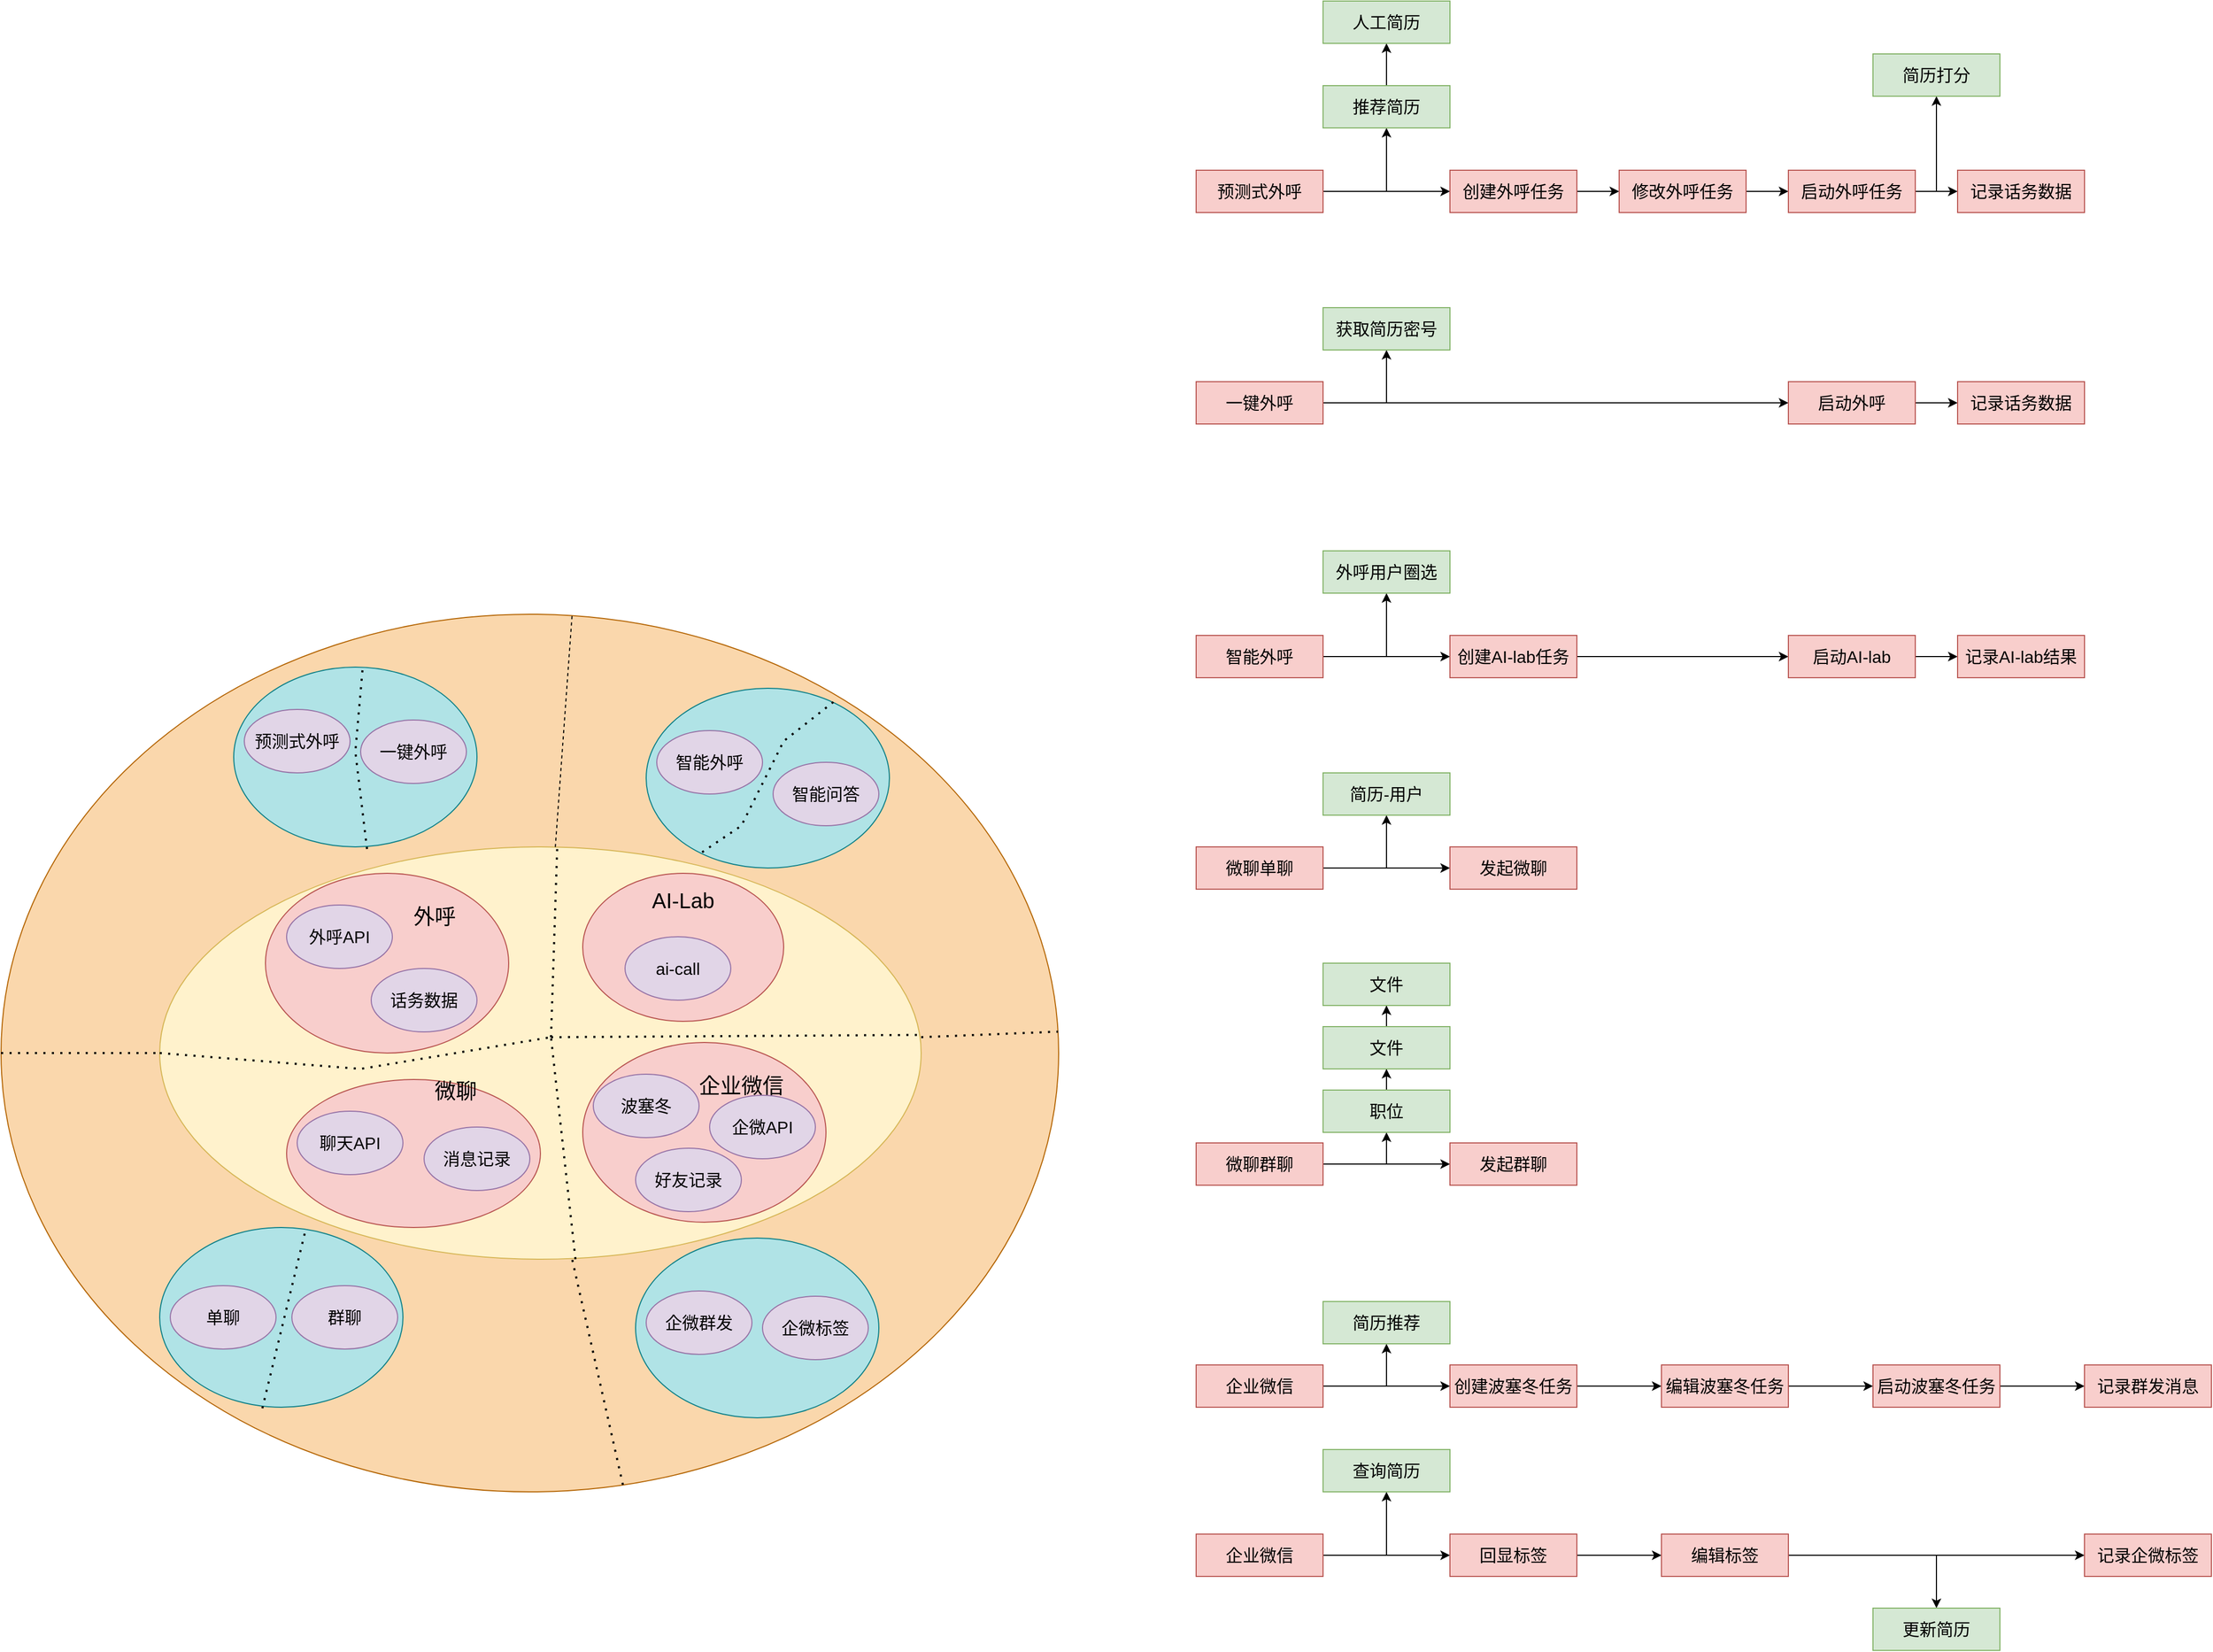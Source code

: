 <mxfile version="21.3.2" type="github">
  <diagram name="第 1 页" id="KPdWBSgJGvTVy5CmeSln">
    <mxGraphModel dx="3034" dy="1596" grid="1" gridSize="10" guides="1" tooltips="1" connect="1" arrows="1" fold="1" page="0" pageScale="1" pageWidth="827" pageHeight="1169" math="0" shadow="0">
      <root>
        <mxCell id="0" />
        <mxCell id="1" parent="0" />
        <mxCell id="WN0TrOZoKTcmKVf8WNJ2-1" value="" style="ellipse;whiteSpace=wrap;html=1;fillColor=#fad7ac;strokeColor=#b46504;" vertex="1" parent="1">
          <mxGeometry x="-1490" y="-60" width="1000" height="830" as="geometry" />
        </mxCell>
        <mxCell id="WN0TrOZoKTcmKVf8WNJ2-119" value="" style="ellipse;whiteSpace=wrap;html=1;fillColor=#fff2cc;strokeColor=#d6b656;" vertex="1" parent="1">
          <mxGeometry x="-1340" y="160" width="720" height="390" as="geometry" />
        </mxCell>
        <mxCell id="WN0TrOZoKTcmKVf8WNJ2-8" value="" style="edgeStyle=orthogonalEdgeStyle;rounded=0;orthogonalLoop=1;jettySize=auto;html=1;" edge="1" parent="1" source="WN0TrOZoKTcmKVf8WNJ2-4" target="WN0TrOZoKTcmKVf8WNJ2-7">
          <mxGeometry relative="1" as="geometry" />
        </mxCell>
        <mxCell id="WN0TrOZoKTcmKVf8WNJ2-28" style="edgeStyle=orthogonalEdgeStyle;rounded=0;orthogonalLoop=1;jettySize=auto;html=1;entryX=0.5;entryY=1;entryDx=0;entryDy=0;" edge="1" parent="1" source="WN0TrOZoKTcmKVf8WNJ2-4" target="WN0TrOZoKTcmKVf8WNJ2-27">
          <mxGeometry relative="1" as="geometry">
            <Array as="points">
              <mxPoint x="-180" y="-460" />
            </Array>
          </mxGeometry>
        </mxCell>
        <mxCell id="WN0TrOZoKTcmKVf8WNJ2-4" value="预测式外呼" style="rounded=0;whiteSpace=wrap;html=1;fontSize=16;fillColor=#f8cecc;strokeColor=#b85450;" vertex="1" parent="1">
          <mxGeometry x="-360" y="-480" width="120" height="40" as="geometry" />
        </mxCell>
        <mxCell id="WN0TrOZoKTcmKVf8WNJ2-33" value="" style="edgeStyle=orthogonalEdgeStyle;rounded=0;orthogonalLoop=1;jettySize=auto;html=1;" edge="1" parent="1" source="WN0TrOZoKTcmKVf8WNJ2-5" target="WN0TrOZoKTcmKVf8WNJ2-32">
          <mxGeometry relative="1" as="geometry">
            <Array as="points">
              <mxPoint x="-180" y="-260" />
            </Array>
          </mxGeometry>
        </mxCell>
        <mxCell id="WN0TrOZoKTcmKVf8WNJ2-34" style="edgeStyle=orthogonalEdgeStyle;rounded=0;orthogonalLoop=1;jettySize=auto;html=1;entryX=0;entryY=0.5;entryDx=0;entryDy=0;" edge="1" parent="1" source="WN0TrOZoKTcmKVf8WNJ2-5" target="WN0TrOZoKTcmKVf8WNJ2-17">
          <mxGeometry relative="1" as="geometry" />
        </mxCell>
        <mxCell id="WN0TrOZoKTcmKVf8WNJ2-5" value="一键外呼" style="rounded=0;whiteSpace=wrap;html=1;fontSize=16;fillColor=#f8cecc;strokeColor=#b85450;" vertex="1" parent="1">
          <mxGeometry x="-360" y="-280" width="120" height="40" as="geometry" />
        </mxCell>
        <mxCell id="WN0TrOZoKTcmKVf8WNJ2-22" value="" style="edgeStyle=orthogonalEdgeStyle;rounded=0;orthogonalLoop=1;jettySize=auto;html=1;" edge="1" parent="1" source="WN0TrOZoKTcmKVf8WNJ2-6" target="WN0TrOZoKTcmKVf8WNJ2-21">
          <mxGeometry relative="1" as="geometry" />
        </mxCell>
        <mxCell id="WN0TrOZoKTcmKVf8WNJ2-39" value="" style="edgeStyle=orthogonalEdgeStyle;rounded=0;orthogonalLoop=1;jettySize=auto;html=1;" edge="1" parent="1" source="WN0TrOZoKTcmKVf8WNJ2-6" target="WN0TrOZoKTcmKVf8WNJ2-38">
          <mxGeometry relative="1" as="geometry">
            <Array as="points">
              <mxPoint x="-180" y="-20" />
            </Array>
          </mxGeometry>
        </mxCell>
        <mxCell id="WN0TrOZoKTcmKVf8WNJ2-6" value="智能外呼" style="rounded=0;whiteSpace=wrap;html=1;fontSize=16;fillColor=#f8cecc;strokeColor=#b85450;" vertex="1" parent="1">
          <mxGeometry x="-360" y="-40" width="120" height="40" as="geometry" />
        </mxCell>
        <mxCell id="WN0TrOZoKTcmKVf8WNJ2-10" value="" style="edgeStyle=orthogonalEdgeStyle;rounded=0;orthogonalLoop=1;jettySize=auto;html=1;" edge="1" parent="1" source="WN0TrOZoKTcmKVf8WNJ2-7" target="WN0TrOZoKTcmKVf8WNJ2-9">
          <mxGeometry relative="1" as="geometry" />
        </mxCell>
        <mxCell id="WN0TrOZoKTcmKVf8WNJ2-7" value="创建外呼任务" style="rounded=0;whiteSpace=wrap;html=1;fontSize=16;fillColor=#f8cecc;strokeColor=#b85450;" vertex="1" parent="1">
          <mxGeometry x="-120" y="-480" width="120" height="40" as="geometry" />
        </mxCell>
        <mxCell id="WN0TrOZoKTcmKVf8WNJ2-12" value="" style="edgeStyle=orthogonalEdgeStyle;rounded=0;orthogonalLoop=1;jettySize=auto;html=1;" edge="1" parent="1" source="WN0TrOZoKTcmKVf8WNJ2-9" target="WN0TrOZoKTcmKVf8WNJ2-11">
          <mxGeometry relative="1" as="geometry" />
        </mxCell>
        <mxCell id="WN0TrOZoKTcmKVf8WNJ2-9" value="修改外呼任务" style="rounded=0;whiteSpace=wrap;html=1;fontSize=16;fillColor=#f8cecc;strokeColor=#b85450;" vertex="1" parent="1">
          <mxGeometry x="40" y="-480" width="120" height="40" as="geometry" />
        </mxCell>
        <mxCell id="WN0TrOZoKTcmKVf8WNJ2-14" value="" style="edgeStyle=orthogonalEdgeStyle;rounded=0;orthogonalLoop=1;jettySize=auto;html=1;" edge="1" parent="1" source="WN0TrOZoKTcmKVf8WNJ2-11" target="WN0TrOZoKTcmKVf8WNJ2-13">
          <mxGeometry relative="1" as="geometry" />
        </mxCell>
        <mxCell id="WN0TrOZoKTcmKVf8WNJ2-41" value="" style="edgeStyle=orthogonalEdgeStyle;rounded=0;orthogonalLoop=1;jettySize=auto;html=1;" edge="1" parent="1" source="WN0TrOZoKTcmKVf8WNJ2-11" target="WN0TrOZoKTcmKVf8WNJ2-40">
          <mxGeometry relative="1" as="geometry">
            <Array as="points">
              <mxPoint x="340" y="-460" />
            </Array>
          </mxGeometry>
        </mxCell>
        <mxCell id="WN0TrOZoKTcmKVf8WNJ2-11" value="启动外呼任务" style="rounded=0;whiteSpace=wrap;html=1;fontSize=16;fillColor=#f8cecc;strokeColor=#b85450;" vertex="1" parent="1">
          <mxGeometry x="200" y="-480" width="120" height="40" as="geometry" />
        </mxCell>
        <mxCell id="WN0TrOZoKTcmKVf8WNJ2-13" value="记录话务数据" style="rounded=0;whiteSpace=wrap;html=1;fontSize=16;fillColor=#f8cecc;strokeColor=#b85450;" vertex="1" parent="1">
          <mxGeometry x="360" y="-480" width="120" height="40" as="geometry" />
        </mxCell>
        <mxCell id="WN0TrOZoKTcmKVf8WNJ2-20" value="" style="edgeStyle=orthogonalEdgeStyle;rounded=0;orthogonalLoop=1;jettySize=auto;html=1;" edge="1" parent="1" source="WN0TrOZoKTcmKVf8WNJ2-17" target="WN0TrOZoKTcmKVf8WNJ2-19">
          <mxGeometry relative="1" as="geometry" />
        </mxCell>
        <mxCell id="WN0TrOZoKTcmKVf8WNJ2-17" value="启动外呼" style="rounded=0;whiteSpace=wrap;html=1;fontSize=16;fillColor=#f8cecc;strokeColor=#b85450;" vertex="1" parent="1">
          <mxGeometry x="200" y="-280" width="120" height="40" as="geometry" />
        </mxCell>
        <mxCell id="WN0TrOZoKTcmKVf8WNJ2-19" value="记录话务数据" style="rounded=0;whiteSpace=wrap;html=1;fontSize=16;fillColor=#f8cecc;strokeColor=#b85450;" vertex="1" parent="1">
          <mxGeometry x="360" y="-280" width="120" height="40" as="geometry" />
        </mxCell>
        <mxCell id="WN0TrOZoKTcmKVf8WNJ2-24" value="" style="edgeStyle=orthogonalEdgeStyle;rounded=0;orthogonalLoop=1;jettySize=auto;html=1;" edge="1" parent="1" source="WN0TrOZoKTcmKVf8WNJ2-21" target="WN0TrOZoKTcmKVf8WNJ2-23">
          <mxGeometry relative="1" as="geometry" />
        </mxCell>
        <mxCell id="WN0TrOZoKTcmKVf8WNJ2-21" value="创建AI-lab任务" style="rounded=0;whiteSpace=wrap;html=1;fontSize=16;fillColor=#f8cecc;strokeColor=#b85450;" vertex="1" parent="1">
          <mxGeometry x="-120" y="-40" width="120" height="40" as="geometry" />
        </mxCell>
        <mxCell id="WN0TrOZoKTcmKVf8WNJ2-26" value="" style="edgeStyle=orthogonalEdgeStyle;rounded=0;orthogonalLoop=1;jettySize=auto;html=1;" edge="1" parent="1" source="WN0TrOZoKTcmKVf8WNJ2-23" target="WN0TrOZoKTcmKVf8WNJ2-25">
          <mxGeometry relative="1" as="geometry" />
        </mxCell>
        <mxCell id="WN0TrOZoKTcmKVf8WNJ2-23" value="启动AI-lab" style="rounded=0;whiteSpace=wrap;html=1;fontSize=16;fillColor=#f8cecc;strokeColor=#b85450;" vertex="1" parent="1">
          <mxGeometry x="200" y="-40" width="120" height="40" as="geometry" />
        </mxCell>
        <mxCell id="WN0TrOZoKTcmKVf8WNJ2-25" value="记录AI-lab结果" style="rounded=0;whiteSpace=wrap;html=1;fontSize=16;fillColor=#f8cecc;strokeColor=#b85450;" vertex="1" parent="1">
          <mxGeometry x="360" y="-40" width="120" height="40" as="geometry" />
        </mxCell>
        <mxCell id="WN0TrOZoKTcmKVf8WNJ2-31" value="" style="edgeStyle=orthogonalEdgeStyle;rounded=0;orthogonalLoop=1;jettySize=auto;html=1;" edge="1" parent="1" source="WN0TrOZoKTcmKVf8WNJ2-27" target="WN0TrOZoKTcmKVf8WNJ2-30">
          <mxGeometry relative="1" as="geometry" />
        </mxCell>
        <mxCell id="WN0TrOZoKTcmKVf8WNJ2-27" value="推荐简历" style="rounded=0;whiteSpace=wrap;html=1;fontSize=16;fillColor=#d5e8d4;strokeColor=#82b366;" vertex="1" parent="1">
          <mxGeometry x="-240" y="-560" width="120" height="40" as="geometry" />
        </mxCell>
        <mxCell id="WN0TrOZoKTcmKVf8WNJ2-30" value="人工简历" style="rounded=0;whiteSpace=wrap;html=1;fontSize=16;fillColor=#d5e8d4;strokeColor=#82b366;" vertex="1" parent="1">
          <mxGeometry x="-240" y="-640" width="120" height="40" as="geometry" />
        </mxCell>
        <mxCell id="WN0TrOZoKTcmKVf8WNJ2-32" value="获取简历密号" style="rounded=0;whiteSpace=wrap;html=1;fontSize=16;fillColor=#d5e8d4;strokeColor=#82b366;" vertex="1" parent="1">
          <mxGeometry x="-240" y="-350" width="120" height="40" as="geometry" />
        </mxCell>
        <mxCell id="WN0TrOZoKTcmKVf8WNJ2-38" value="外呼用户圈选" style="rounded=0;whiteSpace=wrap;html=1;fontSize=16;fillColor=#d5e8d4;strokeColor=#82b366;" vertex="1" parent="1">
          <mxGeometry x="-240" y="-120" width="120" height="40" as="geometry" />
        </mxCell>
        <mxCell id="WN0TrOZoKTcmKVf8WNJ2-40" value="简历打分" style="rounded=0;whiteSpace=wrap;html=1;fontSize=16;fillColor=#d5e8d4;strokeColor=#82b366;" vertex="1" parent="1">
          <mxGeometry x="280" y="-590" width="120" height="40" as="geometry" />
        </mxCell>
        <mxCell id="WN0TrOZoKTcmKVf8WNJ2-45" value="" style="ellipse;whiteSpace=wrap;html=1;fillColor=#b0e3e6;strokeColor=#0e8088;" vertex="1" parent="1">
          <mxGeometry x="-1270" y="-10" width="230" height="170" as="geometry" />
        </mxCell>
        <mxCell id="WN0TrOZoKTcmKVf8WNJ2-46" value="预测式外呼" style="ellipse;whiteSpace=wrap;html=1;fontSize=16;fillColor=#e1d5e7;strokeColor=#9673a6;" vertex="1" parent="1">
          <mxGeometry x="-1260" y="30" width="100" height="60" as="geometry" />
        </mxCell>
        <mxCell id="WN0TrOZoKTcmKVf8WNJ2-48" value="一键外呼" style="ellipse;whiteSpace=wrap;html=1;fontSize=16;fillColor=#e1d5e7;strokeColor=#9673a6;" vertex="1" parent="1">
          <mxGeometry x="-1150" y="40" width="100" height="60" as="geometry" />
        </mxCell>
        <mxCell id="WN0TrOZoKTcmKVf8WNJ2-50" value="" style="ellipse;whiteSpace=wrap;html=1;fillColor=#b0e3e6;strokeColor=#0e8088;" vertex="1" parent="1">
          <mxGeometry x="-880" y="10" width="230" height="170" as="geometry" />
        </mxCell>
        <mxCell id="WN0TrOZoKTcmKVf8WNJ2-51" value="智能外呼" style="ellipse;whiteSpace=wrap;html=1;fontSize=16;fillColor=#e1d5e7;strokeColor=#9673a6;" vertex="1" parent="1">
          <mxGeometry x="-870" y="50" width="100" height="60" as="geometry" />
        </mxCell>
        <mxCell id="WN0TrOZoKTcmKVf8WNJ2-52" value="" style="ellipse;whiteSpace=wrap;html=1;fillColor=#f8cecc;strokeColor=#b85450;" vertex="1" parent="1">
          <mxGeometry x="-1240" y="185" width="230" height="170" as="geometry" />
        </mxCell>
        <mxCell id="WN0TrOZoKTcmKVf8WNJ2-53" value="外呼API" style="ellipse;whiteSpace=wrap;html=1;fontSize=16;fillColor=#e1d5e7;strokeColor=#9673a6;" vertex="1" parent="1">
          <mxGeometry x="-1220" y="215" width="100" height="60" as="geometry" />
        </mxCell>
        <mxCell id="WN0TrOZoKTcmKVf8WNJ2-54" value="话务数据" style="ellipse;whiteSpace=wrap;html=1;fontSize=16;fillColor=#e1d5e7;strokeColor=#9673a6;" vertex="1" parent="1">
          <mxGeometry x="-1140" y="275" width="100" height="60" as="geometry" />
        </mxCell>
        <mxCell id="WN0TrOZoKTcmKVf8WNJ2-55" value="" style="ellipse;whiteSpace=wrap;html=1;fillColor=#f8cecc;strokeColor=#b85450;" vertex="1" parent="1">
          <mxGeometry x="-940" y="185" width="190" height="140" as="geometry" />
        </mxCell>
        <mxCell id="WN0TrOZoKTcmKVf8WNJ2-56" value="ai-call" style="ellipse;whiteSpace=wrap;html=1;fontSize=16;fillColor=#e1d5e7;strokeColor=#9673a6;" vertex="1" parent="1">
          <mxGeometry x="-900" y="245" width="100" height="60" as="geometry" />
        </mxCell>
        <mxCell id="WN0TrOZoKTcmKVf8WNJ2-57" value="外呼" style="text;html=1;strokeColor=none;fillColor=none;align=center;verticalAlign=middle;whiteSpace=wrap;rounded=0;fontSize=20;" vertex="1" parent="1">
          <mxGeometry x="-1110" y="205" width="60" height="40" as="geometry" />
        </mxCell>
        <mxCell id="WN0TrOZoKTcmKVf8WNJ2-58" value="AI-Lab&lt;br&gt;" style="text;html=1;strokeColor=none;fillColor=none;align=center;verticalAlign=middle;whiteSpace=wrap;rounded=0;fontSize=20;" vertex="1" parent="1">
          <mxGeometry x="-890" y="195" width="90" height="30" as="geometry" />
        </mxCell>
        <mxCell id="WN0TrOZoKTcmKVf8WNJ2-59" value="智能问答" style="ellipse;whiteSpace=wrap;html=1;fontSize=16;fillColor=#e1d5e7;strokeColor=#9673a6;" vertex="1" parent="1">
          <mxGeometry x="-760" y="80" width="100" height="60" as="geometry" />
        </mxCell>
        <mxCell id="WN0TrOZoKTcmKVf8WNJ2-60" value="" style="endArrow=none;dashed=1;html=1;dashPattern=1 3;strokeWidth=2;rounded=0;entryX=0.77;entryY=0.076;entryDx=0;entryDy=0;entryPerimeter=0;exitX=0.23;exitY=0.912;exitDx=0;exitDy=0;exitPerimeter=0;" edge="1" parent="1" source="WN0TrOZoKTcmKVf8WNJ2-50" target="WN0TrOZoKTcmKVf8WNJ2-50">
          <mxGeometry width="50" height="50" relative="1" as="geometry">
            <mxPoint x="-790" y="120" as="sourcePoint" />
            <mxPoint x="-740" y="70" as="targetPoint" />
            <Array as="points">
              <mxPoint x="-790" y="140" />
              <mxPoint x="-750" y="60" />
            </Array>
          </mxGeometry>
        </mxCell>
        <mxCell id="WN0TrOZoKTcmKVf8WNJ2-61" value="" style="endArrow=none;dashed=1;html=1;dashPattern=1 3;strokeWidth=2;rounded=0;entryX=0.53;entryY=0.006;entryDx=0;entryDy=0;entryPerimeter=0;exitX=0.548;exitY=1.012;exitDx=0;exitDy=0;exitPerimeter=0;" edge="1" parent="1" source="WN0TrOZoKTcmKVf8WNJ2-45" target="WN0TrOZoKTcmKVf8WNJ2-45">
          <mxGeometry width="50" height="50" relative="1" as="geometry">
            <mxPoint x="-1180" y="90" as="sourcePoint" />
            <mxPoint x="-1130" y="40" as="targetPoint" />
            <Array as="points">
              <mxPoint x="-1155" y="70" />
            </Array>
          </mxGeometry>
        </mxCell>
        <mxCell id="WN0TrOZoKTcmKVf8WNJ2-64" value="" style="edgeStyle=orthogonalEdgeStyle;rounded=0;orthogonalLoop=1;jettySize=auto;html=1;" edge="1" parent="1" source="WN0TrOZoKTcmKVf8WNJ2-62" target="WN0TrOZoKTcmKVf8WNJ2-63">
          <mxGeometry relative="1" as="geometry" />
        </mxCell>
        <mxCell id="WN0TrOZoKTcmKVf8WNJ2-67" value="" style="edgeStyle=orthogonalEdgeStyle;rounded=0;orthogonalLoop=1;jettySize=auto;html=1;" edge="1" parent="1" source="WN0TrOZoKTcmKVf8WNJ2-62" target="WN0TrOZoKTcmKVf8WNJ2-66">
          <mxGeometry relative="1" as="geometry">
            <Array as="points">
              <mxPoint x="-180" y="180" />
            </Array>
          </mxGeometry>
        </mxCell>
        <mxCell id="WN0TrOZoKTcmKVf8WNJ2-62" value="微聊单聊" style="rounded=0;whiteSpace=wrap;html=1;fontSize=16;fillColor=#f8cecc;strokeColor=#b85450;" vertex="1" parent="1">
          <mxGeometry x="-360" y="160" width="120" height="40" as="geometry" />
        </mxCell>
        <mxCell id="WN0TrOZoKTcmKVf8WNJ2-63" value="发起微聊" style="rounded=0;whiteSpace=wrap;html=1;fontSize=16;fillColor=#f8cecc;strokeColor=#b85450;" vertex="1" parent="1">
          <mxGeometry x="-120" y="160" width="120" height="40" as="geometry" />
        </mxCell>
        <mxCell id="WN0TrOZoKTcmKVf8WNJ2-66" value="简历-用户" style="rounded=0;whiteSpace=wrap;html=1;fontSize=16;fillColor=#d5e8d4;strokeColor=#82b366;" vertex="1" parent="1">
          <mxGeometry x="-240" y="90" width="120" height="40" as="geometry" />
        </mxCell>
        <mxCell id="WN0TrOZoKTcmKVf8WNJ2-70" value="" style="edgeStyle=orthogonalEdgeStyle;rounded=0;orthogonalLoop=1;jettySize=auto;html=1;" edge="1" parent="1" source="WN0TrOZoKTcmKVf8WNJ2-68" target="WN0TrOZoKTcmKVf8WNJ2-69">
          <mxGeometry relative="1" as="geometry" />
        </mxCell>
        <mxCell id="WN0TrOZoKTcmKVf8WNJ2-72" value="" style="edgeStyle=orthogonalEdgeStyle;rounded=0;orthogonalLoop=1;jettySize=auto;html=1;" edge="1" parent="1" source="WN0TrOZoKTcmKVf8WNJ2-68" target="WN0TrOZoKTcmKVf8WNJ2-71">
          <mxGeometry relative="1" as="geometry">
            <Array as="points">
              <mxPoint x="-180" y="460" />
            </Array>
          </mxGeometry>
        </mxCell>
        <mxCell id="WN0TrOZoKTcmKVf8WNJ2-68" value="微聊群聊" style="rounded=0;whiteSpace=wrap;html=1;fontSize=16;fillColor=#f8cecc;strokeColor=#b85450;" vertex="1" parent="1">
          <mxGeometry x="-360" y="440" width="120" height="40" as="geometry" />
        </mxCell>
        <mxCell id="WN0TrOZoKTcmKVf8WNJ2-69" value="发起群聊" style="rounded=0;whiteSpace=wrap;html=1;fontSize=16;fillColor=#f8cecc;strokeColor=#b85450;" vertex="1" parent="1">
          <mxGeometry x="-120" y="440" width="120" height="40" as="geometry" />
        </mxCell>
        <mxCell id="WN0TrOZoKTcmKVf8WNJ2-74" value="" style="edgeStyle=orthogonalEdgeStyle;rounded=0;orthogonalLoop=1;jettySize=auto;html=1;" edge="1" parent="1" source="WN0TrOZoKTcmKVf8WNJ2-71" target="WN0TrOZoKTcmKVf8WNJ2-73">
          <mxGeometry relative="1" as="geometry" />
        </mxCell>
        <mxCell id="WN0TrOZoKTcmKVf8WNJ2-71" value="职位" style="rounded=0;whiteSpace=wrap;html=1;fontSize=16;fillColor=#d5e8d4;strokeColor=#82b366;" vertex="1" parent="1">
          <mxGeometry x="-240" y="390" width="120" height="40" as="geometry" />
        </mxCell>
        <mxCell id="WN0TrOZoKTcmKVf8WNJ2-76" value="" style="edgeStyle=orthogonalEdgeStyle;rounded=0;orthogonalLoop=1;jettySize=auto;html=1;" edge="1" parent="1" source="WN0TrOZoKTcmKVf8WNJ2-73" target="WN0TrOZoKTcmKVf8WNJ2-75">
          <mxGeometry relative="1" as="geometry" />
        </mxCell>
        <mxCell id="WN0TrOZoKTcmKVf8WNJ2-73" value="文件" style="rounded=0;whiteSpace=wrap;html=1;fontSize=16;fillColor=#d5e8d4;strokeColor=#82b366;" vertex="1" parent="1">
          <mxGeometry x="-240" y="330" width="120" height="40" as="geometry" />
        </mxCell>
        <mxCell id="WN0TrOZoKTcmKVf8WNJ2-75" value="文件" style="rounded=0;whiteSpace=wrap;html=1;fontSize=16;fillColor=#d5e8d4;strokeColor=#82b366;" vertex="1" parent="1">
          <mxGeometry x="-240" y="270" width="120" height="40" as="geometry" />
        </mxCell>
        <mxCell id="WN0TrOZoKTcmKVf8WNJ2-79" value="" style="edgeStyle=orthogonalEdgeStyle;rounded=0;orthogonalLoop=1;jettySize=auto;html=1;" edge="1" parent="1" source="WN0TrOZoKTcmKVf8WNJ2-77" target="WN0TrOZoKTcmKVf8WNJ2-78">
          <mxGeometry relative="1" as="geometry" />
        </mxCell>
        <mxCell id="WN0TrOZoKTcmKVf8WNJ2-87" value="" style="edgeStyle=orthogonalEdgeStyle;rounded=0;orthogonalLoop=1;jettySize=auto;html=1;" edge="1" parent="1" source="WN0TrOZoKTcmKVf8WNJ2-77" target="WN0TrOZoKTcmKVf8WNJ2-86">
          <mxGeometry relative="1" as="geometry">
            <Array as="points">
              <mxPoint x="-180" y="670" />
            </Array>
          </mxGeometry>
        </mxCell>
        <mxCell id="WN0TrOZoKTcmKVf8WNJ2-77" value="企业微信" style="rounded=0;whiteSpace=wrap;html=1;fontSize=16;fillColor=#f8cecc;strokeColor=#b85450;" vertex="1" parent="1">
          <mxGeometry x="-360" y="650" width="120" height="40" as="geometry" />
        </mxCell>
        <mxCell id="WN0TrOZoKTcmKVf8WNJ2-81" value="" style="edgeStyle=orthogonalEdgeStyle;rounded=0;orthogonalLoop=1;jettySize=auto;html=1;" edge="1" parent="1" source="WN0TrOZoKTcmKVf8WNJ2-78" target="WN0TrOZoKTcmKVf8WNJ2-80">
          <mxGeometry relative="1" as="geometry" />
        </mxCell>
        <mxCell id="WN0TrOZoKTcmKVf8WNJ2-78" value="创建波塞冬任务" style="rounded=0;whiteSpace=wrap;html=1;fontSize=16;fillColor=#f8cecc;strokeColor=#b85450;" vertex="1" parent="1">
          <mxGeometry x="-120" y="650" width="120" height="40" as="geometry" />
        </mxCell>
        <mxCell id="WN0TrOZoKTcmKVf8WNJ2-83" value="" style="edgeStyle=orthogonalEdgeStyle;rounded=0;orthogonalLoop=1;jettySize=auto;html=1;" edge="1" parent="1" source="WN0TrOZoKTcmKVf8WNJ2-80" target="WN0TrOZoKTcmKVf8WNJ2-82">
          <mxGeometry relative="1" as="geometry" />
        </mxCell>
        <mxCell id="WN0TrOZoKTcmKVf8WNJ2-80" value="编辑波塞冬任务" style="rounded=0;whiteSpace=wrap;html=1;fontSize=16;fillColor=#f8cecc;strokeColor=#b85450;" vertex="1" parent="1">
          <mxGeometry x="80" y="650" width="120" height="40" as="geometry" />
        </mxCell>
        <mxCell id="WN0TrOZoKTcmKVf8WNJ2-85" value="" style="edgeStyle=orthogonalEdgeStyle;rounded=0;orthogonalLoop=1;jettySize=auto;html=1;" edge="1" parent="1" source="WN0TrOZoKTcmKVf8WNJ2-82" target="WN0TrOZoKTcmKVf8WNJ2-84">
          <mxGeometry relative="1" as="geometry" />
        </mxCell>
        <mxCell id="WN0TrOZoKTcmKVf8WNJ2-82" value="启动波塞冬任务" style="rounded=0;whiteSpace=wrap;html=1;fontSize=16;fillColor=#f8cecc;strokeColor=#b85450;" vertex="1" parent="1">
          <mxGeometry x="280" y="650" width="120" height="40" as="geometry" />
        </mxCell>
        <mxCell id="WN0TrOZoKTcmKVf8WNJ2-84" value="记录群发消息" style="rounded=0;whiteSpace=wrap;html=1;fontSize=16;fillColor=#f8cecc;strokeColor=#b85450;" vertex="1" parent="1">
          <mxGeometry x="480" y="650" width="120" height="40" as="geometry" />
        </mxCell>
        <mxCell id="WN0TrOZoKTcmKVf8WNJ2-86" value="简历推荐" style="rounded=0;whiteSpace=wrap;html=1;fontSize=16;fillColor=#d5e8d4;strokeColor=#82b366;" vertex="1" parent="1">
          <mxGeometry x="-240" y="590" width="120" height="40" as="geometry" />
        </mxCell>
        <mxCell id="WN0TrOZoKTcmKVf8WNJ2-92" value="" style="edgeStyle=orthogonalEdgeStyle;rounded=0;orthogonalLoop=1;jettySize=auto;html=1;" edge="1" parent="1" source="WN0TrOZoKTcmKVf8WNJ2-90" target="WN0TrOZoKTcmKVf8WNJ2-91">
          <mxGeometry relative="1" as="geometry" />
        </mxCell>
        <mxCell id="WN0TrOZoKTcmKVf8WNJ2-98" value="" style="edgeStyle=orthogonalEdgeStyle;rounded=0;orthogonalLoop=1;jettySize=auto;html=1;" edge="1" parent="1" source="WN0TrOZoKTcmKVf8WNJ2-90" target="WN0TrOZoKTcmKVf8WNJ2-97">
          <mxGeometry relative="1" as="geometry">
            <Array as="points">
              <mxPoint x="-180" y="830" />
            </Array>
          </mxGeometry>
        </mxCell>
        <mxCell id="WN0TrOZoKTcmKVf8WNJ2-90" value="企业微信" style="rounded=0;whiteSpace=wrap;html=1;fontSize=16;fillColor=#f8cecc;strokeColor=#b85450;" vertex="1" parent="1">
          <mxGeometry x="-360" y="810" width="120" height="40" as="geometry" />
        </mxCell>
        <mxCell id="WN0TrOZoKTcmKVf8WNJ2-94" value="" style="edgeStyle=orthogonalEdgeStyle;rounded=0;orthogonalLoop=1;jettySize=auto;html=1;" edge="1" parent="1" source="WN0TrOZoKTcmKVf8WNJ2-91" target="WN0TrOZoKTcmKVf8WNJ2-93">
          <mxGeometry relative="1" as="geometry" />
        </mxCell>
        <mxCell id="WN0TrOZoKTcmKVf8WNJ2-91" value="回显标签" style="rounded=0;whiteSpace=wrap;html=1;fontSize=16;fillColor=#f8cecc;strokeColor=#b85450;" vertex="1" parent="1">
          <mxGeometry x="-120" y="810" width="120" height="40" as="geometry" />
        </mxCell>
        <mxCell id="WN0TrOZoKTcmKVf8WNJ2-96" value="" style="edgeStyle=orthogonalEdgeStyle;rounded=0;orthogonalLoop=1;jettySize=auto;html=1;" edge="1" parent="1" source="WN0TrOZoKTcmKVf8WNJ2-93" target="WN0TrOZoKTcmKVf8WNJ2-95">
          <mxGeometry relative="1" as="geometry" />
        </mxCell>
        <mxCell id="WN0TrOZoKTcmKVf8WNJ2-100" value="" style="edgeStyle=orthogonalEdgeStyle;rounded=0;orthogonalLoop=1;jettySize=auto;html=1;" edge="1" parent="1" source="WN0TrOZoKTcmKVf8WNJ2-93" target="WN0TrOZoKTcmKVf8WNJ2-99">
          <mxGeometry relative="1" as="geometry" />
        </mxCell>
        <mxCell id="WN0TrOZoKTcmKVf8WNJ2-93" value="编辑标签" style="rounded=0;whiteSpace=wrap;html=1;fontSize=16;fillColor=#f8cecc;strokeColor=#b85450;" vertex="1" parent="1">
          <mxGeometry x="80" y="810" width="120" height="40" as="geometry" />
        </mxCell>
        <mxCell id="WN0TrOZoKTcmKVf8WNJ2-95" value="记录企微标签" style="rounded=0;whiteSpace=wrap;html=1;fontSize=16;fillColor=#f8cecc;strokeColor=#b85450;" vertex="1" parent="1">
          <mxGeometry x="480" y="810" width="120" height="40" as="geometry" />
        </mxCell>
        <mxCell id="WN0TrOZoKTcmKVf8WNJ2-97" value="查询简历" style="rounded=0;whiteSpace=wrap;html=1;fontSize=16;fillColor=#d5e8d4;strokeColor=#82b366;" vertex="1" parent="1">
          <mxGeometry x="-240" y="730" width="120" height="40" as="geometry" />
        </mxCell>
        <mxCell id="WN0TrOZoKTcmKVf8WNJ2-99" value="更新简历" style="rounded=0;whiteSpace=wrap;html=1;fontSize=16;fillColor=#d5e8d4;strokeColor=#82b366;" vertex="1" parent="1">
          <mxGeometry x="280" y="880" width="120" height="40" as="geometry" />
        </mxCell>
        <mxCell id="WN0TrOZoKTcmKVf8WNJ2-101" value="" style="ellipse;whiteSpace=wrap;html=1;fillColor=#f8cecc;strokeColor=#b85450;" vertex="1" parent="1">
          <mxGeometry x="-1220" y="380" width="240" height="140" as="geometry" />
        </mxCell>
        <mxCell id="WN0TrOZoKTcmKVf8WNJ2-102" value="微聊" style="text;html=1;strokeColor=none;fillColor=none;align=center;verticalAlign=middle;whiteSpace=wrap;rounded=0;fontSize=20;" vertex="1" parent="1">
          <mxGeometry x="-1090" y="370" width="60" height="40" as="geometry" />
        </mxCell>
        <mxCell id="WN0TrOZoKTcmKVf8WNJ2-103" value="" style="ellipse;whiteSpace=wrap;html=1;fillColor=#f8cecc;strokeColor=#b85450;" vertex="1" parent="1">
          <mxGeometry x="-940" y="345" width="230" height="170" as="geometry" />
        </mxCell>
        <mxCell id="WN0TrOZoKTcmKVf8WNJ2-104" value="企业微信" style="text;html=1;strokeColor=none;fillColor=none;align=center;verticalAlign=middle;whiteSpace=wrap;rounded=0;fontSize=20;" vertex="1" parent="1">
          <mxGeometry x="-840" y="365" width="100" height="40" as="geometry" />
        </mxCell>
        <mxCell id="WN0TrOZoKTcmKVf8WNJ2-105" value="聊天API" style="ellipse;whiteSpace=wrap;html=1;fontSize=16;fillColor=#e1d5e7;strokeColor=#9673a6;" vertex="1" parent="1">
          <mxGeometry x="-1210" y="410" width="100" height="60" as="geometry" />
        </mxCell>
        <mxCell id="WN0TrOZoKTcmKVf8WNJ2-106" value="消息记录" style="ellipse;whiteSpace=wrap;html=1;fontSize=16;fillColor=#e1d5e7;strokeColor=#9673a6;" vertex="1" parent="1">
          <mxGeometry x="-1090" y="425" width="100" height="60" as="geometry" />
        </mxCell>
        <mxCell id="WN0TrOZoKTcmKVf8WNJ2-108" value="" style="ellipse;whiteSpace=wrap;html=1;fillColor=#b0e3e6;strokeColor=#0e8088;" vertex="1" parent="1">
          <mxGeometry x="-1340" y="520" width="230" height="170" as="geometry" />
        </mxCell>
        <mxCell id="WN0TrOZoKTcmKVf8WNJ2-109" value="单聊" style="ellipse;whiteSpace=wrap;html=1;fontSize=16;fillColor=#e1d5e7;strokeColor=#9673a6;" vertex="1" parent="1">
          <mxGeometry x="-1330" y="575" width="100" height="60" as="geometry" />
        </mxCell>
        <mxCell id="WN0TrOZoKTcmKVf8WNJ2-110" value="群聊" style="ellipse;whiteSpace=wrap;html=1;fontSize=16;fillColor=#e1d5e7;strokeColor=#9673a6;" vertex="1" parent="1">
          <mxGeometry x="-1215" y="575" width="100" height="60" as="geometry" />
        </mxCell>
        <mxCell id="WN0TrOZoKTcmKVf8WNJ2-111" value="" style="endArrow=none;dashed=1;html=1;dashPattern=1 3;strokeWidth=2;rounded=0;entryX=0.6;entryY=0.012;entryDx=0;entryDy=0;entryPerimeter=0;exitX=0.422;exitY=1.006;exitDx=0;exitDy=0;exitPerimeter=0;" edge="1" parent="1" source="WN0TrOZoKTcmKVf8WNJ2-108" target="WN0TrOZoKTcmKVf8WNJ2-108">
          <mxGeometry width="50" height="50" relative="1" as="geometry">
            <mxPoint x="-1250" y="630" as="sourcePoint" />
            <mxPoint x="-1200" y="580" as="targetPoint" />
          </mxGeometry>
        </mxCell>
        <mxCell id="WN0TrOZoKTcmKVf8WNJ2-112" value="波塞冬" style="ellipse;whiteSpace=wrap;html=1;fontSize=16;fillColor=#e1d5e7;strokeColor=#9673a6;" vertex="1" parent="1">
          <mxGeometry x="-930" y="375" width="100" height="60" as="geometry" />
        </mxCell>
        <mxCell id="WN0TrOZoKTcmKVf8WNJ2-113" value="企微API" style="ellipse;whiteSpace=wrap;html=1;fontSize=16;fillColor=#e1d5e7;strokeColor=#9673a6;" vertex="1" parent="1">
          <mxGeometry x="-820" y="395" width="100" height="60" as="geometry" />
        </mxCell>
        <mxCell id="WN0TrOZoKTcmKVf8WNJ2-114" value="好友记录" style="ellipse;whiteSpace=wrap;html=1;fontSize=16;fillColor=#e1d5e7;strokeColor=#9673a6;" vertex="1" parent="1">
          <mxGeometry x="-890" y="445" width="100" height="60" as="geometry" />
        </mxCell>
        <mxCell id="WN0TrOZoKTcmKVf8WNJ2-115" value="" style="ellipse;whiteSpace=wrap;html=1;fillColor=#b0e3e6;strokeColor=#0e8088;" vertex="1" parent="1">
          <mxGeometry x="-890" y="530" width="230" height="170" as="geometry" />
        </mxCell>
        <mxCell id="WN0TrOZoKTcmKVf8WNJ2-116" value="企微群发" style="ellipse;whiteSpace=wrap;html=1;fontSize=16;fillColor=#e1d5e7;strokeColor=#9673a6;" vertex="1" parent="1">
          <mxGeometry x="-880" y="580" width="100" height="60" as="geometry" />
        </mxCell>
        <mxCell id="WN0TrOZoKTcmKVf8WNJ2-117" value="企微标签" style="ellipse;whiteSpace=wrap;html=1;fontSize=16;fillColor=#e1d5e7;strokeColor=#9673a6;" vertex="1" parent="1">
          <mxGeometry x="-770" y="585" width="100" height="60" as="geometry" />
        </mxCell>
        <mxCell id="WN0TrOZoKTcmKVf8WNJ2-122" value="" style="endArrow=none;dashed=1;html=1;rounded=0;entryX=0.54;entryY=0;entryDx=0;entryDy=0;entryPerimeter=0;" edge="1" parent="1" source="WN0TrOZoKTcmKVf8WNJ2-119" target="WN0TrOZoKTcmKVf8WNJ2-1">
          <mxGeometry width="50" height="50" relative="1" as="geometry">
            <mxPoint x="-990" y="105" as="sourcePoint" />
            <mxPoint x="-940" y="55" as="targetPoint" />
          </mxGeometry>
        </mxCell>
        <mxCell id="WN0TrOZoKTcmKVf8WNJ2-126" value="" style="endArrow=none;dashed=1;html=1;dashPattern=1 3;strokeWidth=2;rounded=0;entryX=0.522;entryY=0.005;entryDx=0;entryDy=0;entryPerimeter=0;" edge="1" parent="1" target="WN0TrOZoKTcmKVf8WNJ2-119">
          <mxGeometry width="50" height="50" relative="1" as="geometry">
            <mxPoint x="-970" y="340" as="sourcePoint" />
            <mxPoint x="-920" y="290" as="targetPoint" />
          </mxGeometry>
        </mxCell>
        <mxCell id="WN0TrOZoKTcmKVf8WNJ2-128" value="" style="endArrow=none;dashed=1;html=1;dashPattern=1 3;strokeWidth=2;rounded=0;entryX=0.996;entryY=0.456;entryDx=0;entryDy=0;entryPerimeter=0;" edge="1" parent="1" target="WN0TrOZoKTcmKVf8WNJ2-119">
          <mxGeometry width="50" height="50" relative="1" as="geometry">
            <mxPoint x="-970" y="340" as="sourcePoint" />
            <mxPoint x="-920" y="290" as="targetPoint" />
          </mxGeometry>
        </mxCell>
        <mxCell id="WN0TrOZoKTcmKVf8WNJ2-129" value="" style="endArrow=none;dashed=1;html=1;dashPattern=1 3;strokeWidth=2;rounded=0;exitX=0.546;exitY=1;exitDx=0;exitDy=0;exitPerimeter=0;" edge="1" parent="1" source="WN0TrOZoKTcmKVf8WNJ2-119">
          <mxGeometry width="50" height="50" relative="1" as="geometry">
            <mxPoint x="-1020" y="390" as="sourcePoint" />
            <mxPoint x="-970" y="340" as="targetPoint" />
          </mxGeometry>
        </mxCell>
        <mxCell id="WN0TrOZoKTcmKVf8WNJ2-130" value="" style="endArrow=none;dashed=1;html=1;dashPattern=1 3;strokeWidth=2;rounded=0;exitX=0;exitY=0.5;exitDx=0;exitDy=0;" edge="1" parent="1" source="WN0TrOZoKTcmKVf8WNJ2-119">
          <mxGeometry width="50" height="50" relative="1" as="geometry">
            <mxPoint x="-1020" y="390" as="sourcePoint" />
            <mxPoint x="-970" y="340" as="targetPoint" />
            <Array as="points">
              <mxPoint x="-1150" y="370" />
            </Array>
          </mxGeometry>
        </mxCell>
        <mxCell id="WN0TrOZoKTcmKVf8WNJ2-131" value="" style="endArrow=none;dashed=1;html=1;dashPattern=1 3;strokeWidth=2;rounded=0;" edge="1" parent="1" target="WN0TrOZoKTcmKVf8WNJ2-1">
          <mxGeometry width="50" height="50" relative="1" as="geometry">
            <mxPoint x="-620" y="340" as="sourcePoint" />
            <mxPoint x="-570" y="280" as="targetPoint" />
          </mxGeometry>
        </mxCell>
        <mxCell id="WN0TrOZoKTcmKVf8WNJ2-133" value="" style="endArrow=none;dashed=1;html=1;dashPattern=1 3;strokeWidth=2;rounded=0;exitX=0;exitY=0.5;exitDx=0;exitDy=0;" edge="1" parent="1" source="WN0TrOZoKTcmKVf8WNJ2-1">
          <mxGeometry width="50" height="50" relative="1" as="geometry">
            <mxPoint x="-1390" y="405" as="sourcePoint" />
            <mxPoint x="-1340" y="355" as="targetPoint" />
          </mxGeometry>
        </mxCell>
        <mxCell id="WN0TrOZoKTcmKVf8WNJ2-134" value="" style="endArrow=none;dashed=1;html=1;dashPattern=1 3;strokeWidth=2;rounded=0;exitX=0.588;exitY=0.992;exitDx=0;exitDy=0;exitPerimeter=0;" edge="1" parent="1" source="WN0TrOZoKTcmKVf8WNJ2-1">
          <mxGeometry width="50" height="50" relative="1" as="geometry">
            <mxPoint x="-1000" y="600" as="sourcePoint" />
            <mxPoint x="-950" y="550" as="targetPoint" />
          </mxGeometry>
        </mxCell>
      </root>
    </mxGraphModel>
  </diagram>
</mxfile>
